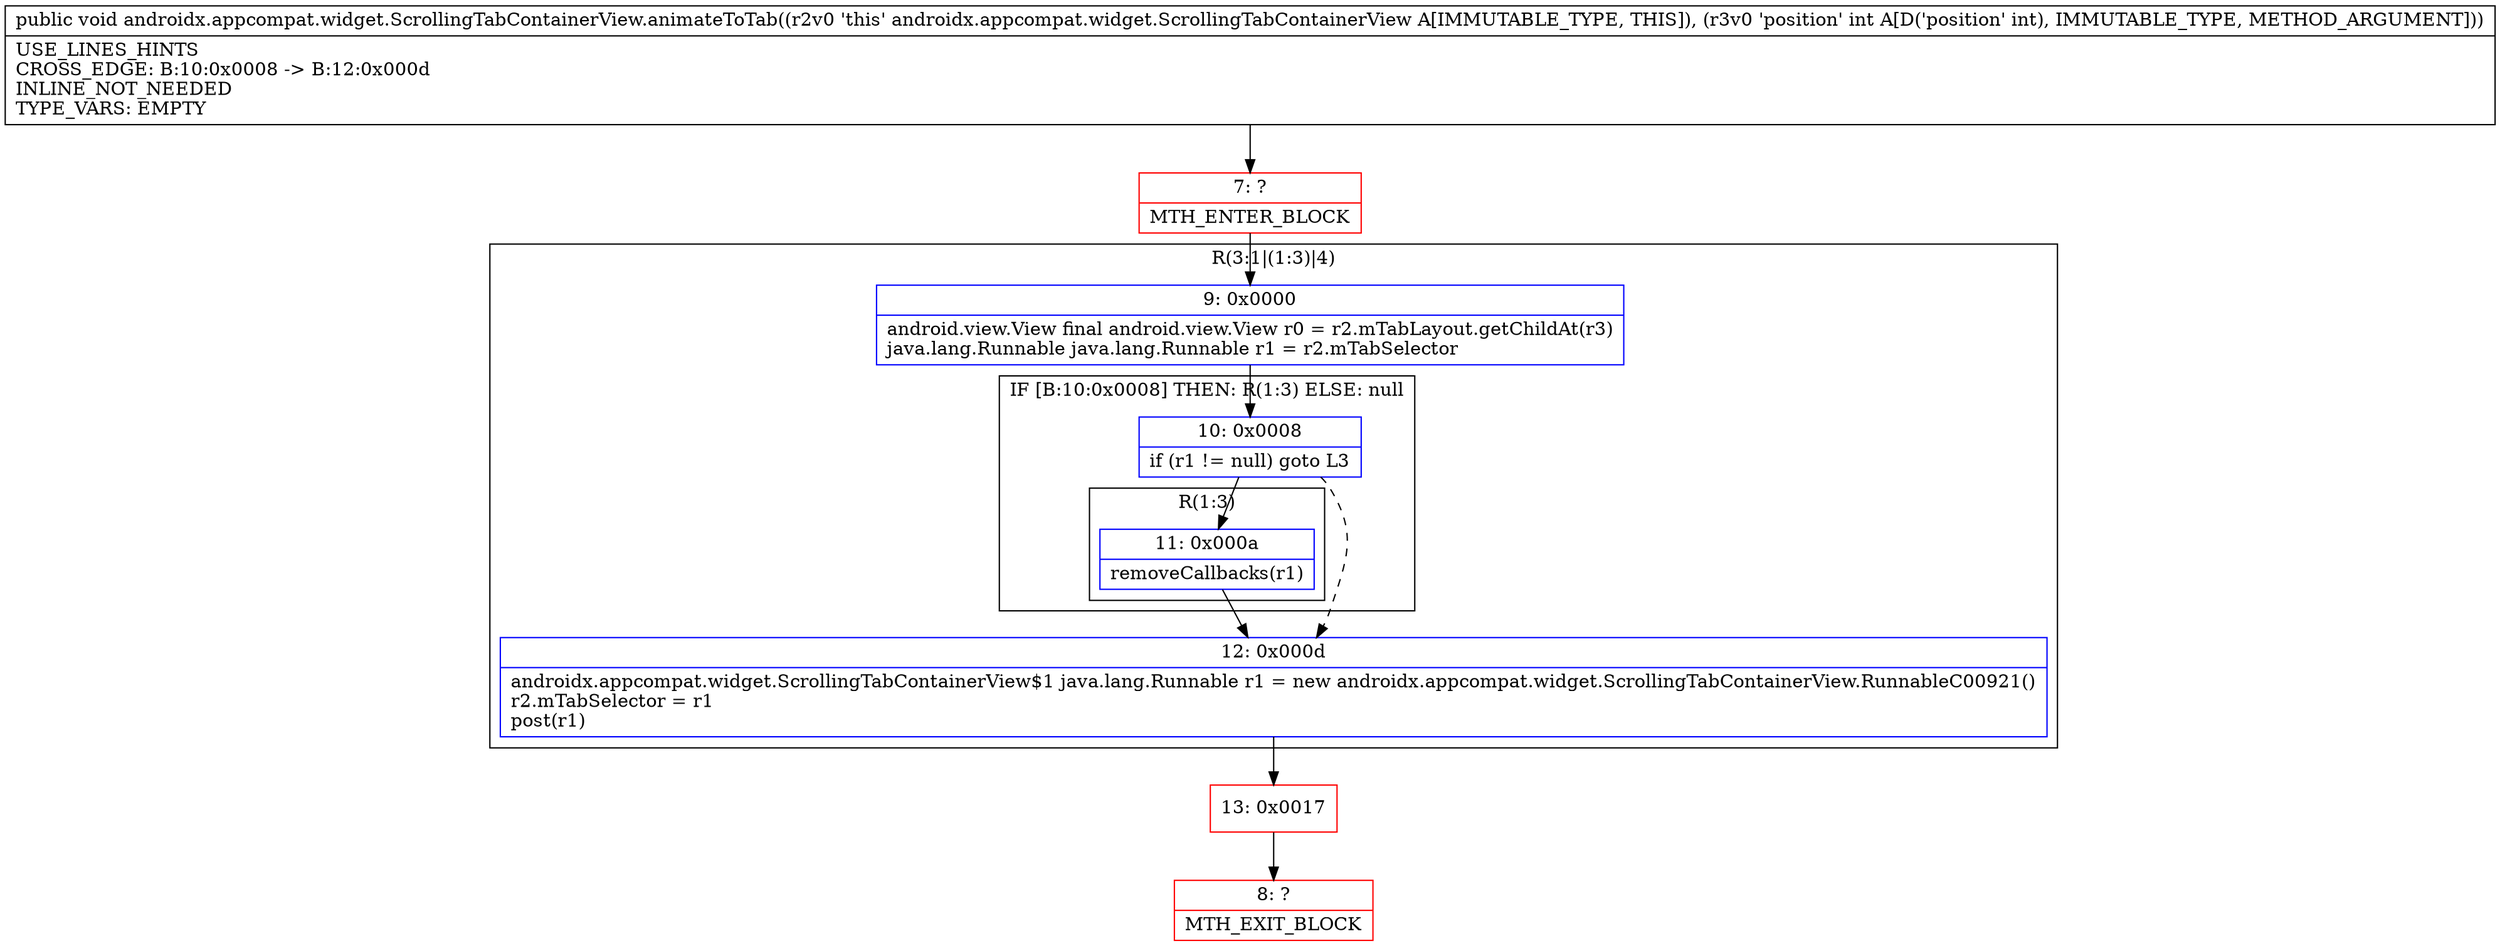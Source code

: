 digraph "CFG forandroidx.appcompat.widget.ScrollingTabContainerView.animateToTab(I)V" {
subgraph cluster_Region_1794398270 {
label = "R(3:1|(1:3)|4)";
node [shape=record,color=blue];
Node_9 [shape=record,label="{9\:\ 0x0000|android.view.View final android.view.View r0 = r2.mTabLayout.getChildAt(r3)\ljava.lang.Runnable java.lang.Runnable r1 = r2.mTabSelector\l}"];
subgraph cluster_IfRegion_1581276960 {
label = "IF [B:10:0x0008] THEN: R(1:3) ELSE: null";
node [shape=record,color=blue];
Node_10 [shape=record,label="{10\:\ 0x0008|if (r1 != null) goto L3\l}"];
subgraph cluster_Region_1568303295 {
label = "R(1:3)";
node [shape=record,color=blue];
Node_11 [shape=record,label="{11\:\ 0x000a|removeCallbacks(r1)\l}"];
}
}
Node_12 [shape=record,label="{12\:\ 0x000d|androidx.appcompat.widget.ScrollingTabContainerView$1 java.lang.Runnable r1 = new androidx.appcompat.widget.ScrollingTabContainerView.RunnableC00921()\lr2.mTabSelector = r1\lpost(r1)\l}"];
}
Node_7 [shape=record,color=red,label="{7\:\ ?|MTH_ENTER_BLOCK\l}"];
Node_13 [shape=record,color=red,label="{13\:\ 0x0017}"];
Node_8 [shape=record,color=red,label="{8\:\ ?|MTH_EXIT_BLOCK\l}"];
MethodNode[shape=record,label="{public void androidx.appcompat.widget.ScrollingTabContainerView.animateToTab((r2v0 'this' androidx.appcompat.widget.ScrollingTabContainerView A[IMMUTABLE_TYPE, THIS]), (r3v0 'position' int A[D('position' int), IMMUTABLE_TYPE, METHOD_ARGUMENT]))  | USE_LINES_HINTS\lCROSS_EDGE: B:10:0x0008 \-\> B:12:0x000d\lINLINE_NOT_NEEDED\lTYPE_VARS: EMPTY\l}"];
MethodNode -> Node_7;Node_9 -> Node_10;
Node_10 -> Node_11;
Node_10 -> Node_12[style=dashed];
Node_11 -> Node_12;
Node_12 -> Node_13;
Node_7 -> Node_9;
Node_13 -> Node_8;
}

